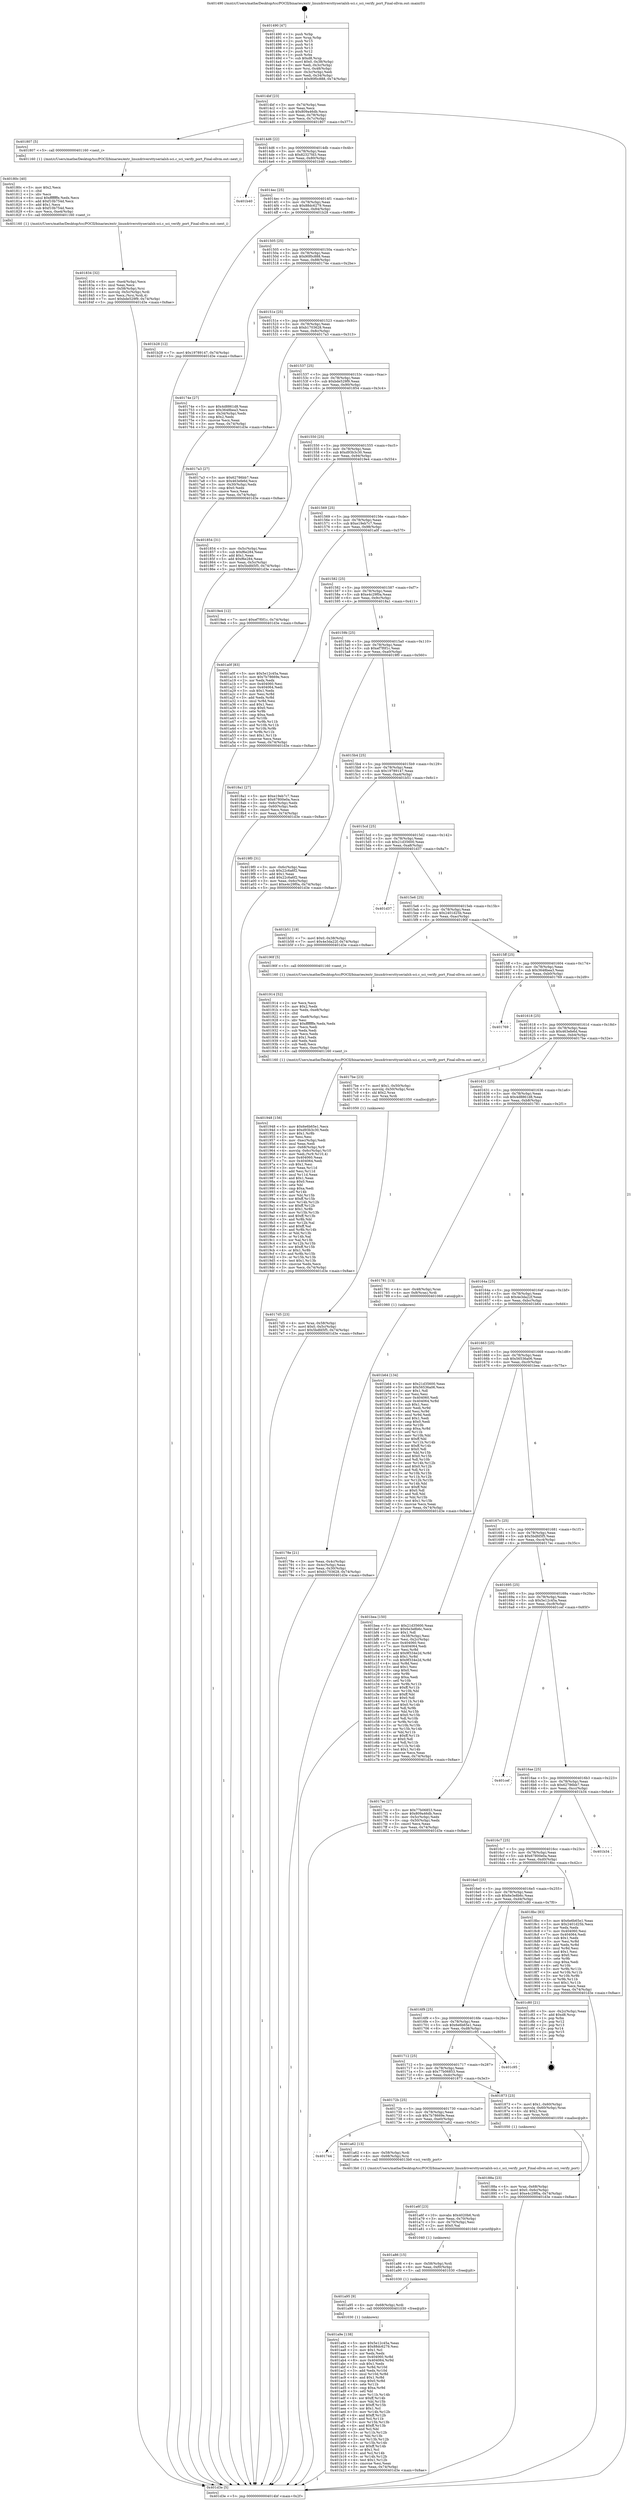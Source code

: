 digraph "0x401490" {
  label = "0x401490 (/mnt/c/Users/mathe/Desktop/tcc/POCII/binaries/extr_linuxdriversttyserialsh-sci.c_sci_verify_port_Final-ollvm.out::main(0))"
  labelloc = "t"
  node[shape=record]

  Entry [label="",width=0.3,height=0.3,shape=circle,fillcolor=black,style=filled]
  "0x4014bf" [label="{
     0x4014bf [23]\l
     | [instrs]\l
     &nbsp;&nbsp;0x4014bf \<+3\>: mov -0x74(%rbp),%eax\l
     &nbsp;&nbsp;0x4014c2 \<+2\>: mov %eax,%ecx\l
     &nbsp;&nbsp;0x4014c4 \<+6\>: sub $0x809a46db,%ecx\l
     &nbsp;&nbsp;0x4014ca \<+3\>: mov %eax,-0x78(%rbp)\l
     &nbsp;&nbsp;0x4014cd \<+3\>: mov %ecx,-0x7c(%rbp)\l
     &nbsp;&nbsp;0x4014d0 \<+6\>: je 0000000000401807 \<main+0x377\>\l
  }"]
  "0x401807" [label="{
     0x401807 [5]\l
     | [instrs]\l
     &nbsp;&nbsp;0x401807 \<+5\>: call 0000000000401160 \<next_i\>\l
     | [calls]\l
     &nbsp;&nbsp;0x401160 \{1\} (/mnt/c/Users/mathe/Desktop/tcc/POCII/binaries/extr_linuxdriversttyserialsh-sci.c_sci_verify_port_Final-ollvm.out::next_i)\l
  }"]
  "0x4014d6" [label="{
     0x4014d6 [22]\l
     | [instrs]\l
     &nbsp;&nbsp;0x4014d6 \<+5\>: jmp 00000000004014db \<main+0x4b\>\l
     &nbsp;&nbsp;0x4014db \<+3\>: mov -0x78(%rbp),%eax\l
     &nbsp;&nbsp;0x4014de \<+5\>: sub $0x82327fd3,%eax\l
     &nbsp;&nbsp;0x4014e3 \<+3\>: mov %eax,-0x80(%rbp)\l
     &nbsp;&nbsp;0x4014e6 \<+6\>: je 0000000000401b40 \<main+0x6b0\>\l
  }"]
  Exit [label="",width=0.3,height=0.3,shape=circle,fillcolor=black,style=filled,peripheries=2]
  "0x401b40" [label="{
     0x401b40\l
  }", style=dashed]
  "0x4014ec" [label="{
     0x4014ec [25]\l
     | [instrs]\l
     &nbsp;&nbsp;0x4014ec \<+5\>: jmp 00000000004014f1 \<main+0x61\>\l
     &nbsp;&nbsp;0x4014f1 \<+3\>: mov -0x78(%rbp),%eax\l
     &nbsp;&nbsp;0x4014f4 \<+5\>: sub $0x88dc6279,%eax\l
     &nbsp;&nbsp;0x4014f9 \<+6\>: mov %eax,-0x84(%rbp)\l
     &nbsp;&nbsp;0x4014ff \<+6\>: je 0000000000401b28 \<main+0x698\>\l
  }"]
  "0x401a9e" [label="{
     0x401a9e [138]\l
     | [instrs]\l
     &nbsp;&nbsp;0x401a9e \<+5\>: mov $0x5e12c45a,%eax\l
     &nbsp;&nbsp;0x401aa3 \<+5\>: mov $0x88dc6279,%esi\l
     &nbsp;&nbsp;0x401aa8 \<+2\>: mov $0x1,%cl\l
     &nbsp;&nbsp;0x401aaa \<+2\>: xor %edx,%edx\l
     &nbsp;&nbsp;0x401aac \<+8\>: mov 0x404060,%r8d\l
     &nbsp;&nbsp;0x401ab4 \<+8\>: mov 0x404064,%r9d\l
     &nbsp;&nbsp;0x401abc \<+3\>: sub $0x1,%edx\l
     &nbsp;&nbsp;0x401abf \<+3\>: mov %r8d,%r10d\l
     &nbsp;&nbsp;0x401ac2 \<+3\>: add %edx,%r10d\l
     &nbsp;&nbsp;0x401ac5 \<+4\>: imul %r10d,%r8d\l
     &nbsp;&nbsp;0x401ac9 \<+4\>: and $0x1,%r8d\l
     &nbsp;&nbsp;0x401acd \<+4\>: cmp $0x0,%r8d\l
     &nbsp;&nbsp;0x401ad1 \<+4\>: sete %r11b\l
     &nbsp;&nbsp;0x401ad5 \<+4\>: cmp $0xa,%r9d\l
     &nbsp;&nbsp;0x401ad9 \<+3\>: setl %bl\l
     &nbsp;&nbsp;0x401adc \<+3\>: mov %r11b,%r14b\l
     &nbsp;&nbsp;0x401adf \<+4\>: xor $0xff,%r14b\l
     &nbsp;&nbsp;0x401ae3 \<+3\>: mov %bl,%r15b\l
     &nbsp;&nbsp;0x401ae6 \<+4\>: xor $0xff,%r15b\l
     &nbsp;&nbsp;0x401aea \<+3\>: xor $0x1,%cl\l
     &nbsp;&nbsp;0x401aed \<+3\>: mov %r14b,%r12b\l
     &nbsp;&nbsp;0x401af0 \<+4\>: and $0xff,%r12b\l
     &nbsp;&nbsp;0x401af4 \<+3\>: and %cl,%r11b\l
     &nbsp;&nbsp;0x401af7 \<+3\>: mov %r15b,%r13b\l
     &nbsp;&nbsp;0x401afa \<+4\>: and $0xff,%r13b\l
     &nbsp;&nbsp;0x401afe \<+2\>: and %cl,%bl\l
     &nbsp;&nbsp;0x401b00 \<+3\>: or %r11b,%r12b\l
     &nbsp;&nbsp;0x401b03 \<+3\>: or %bl,%r13b\l
     &nbsp;&nbsp;0x401b06 \<+3\>: xor %r13b,%r12b\l
     &nbsp;&nbsp;0x401b09 \<+3\>: or %r15b,%r14b\l
     &nbsp;&nbsp;0x401b0c \<+4\>: xor $0xff,%r14b\l
     &nbsp;&nbsp;0x401b10 \<+3\>: or $0x1,%cl\l
     &nbsp;&nbsp;0x401b13 \<+3\>: and %cl,%r14b\l
     &nbsp;&nbsp;0x401b16 \<+3\>: or %r14b,%r12b\l
     &nbsp;&nbsp;0x401b19 \<+4\>: test $0x1,%r12b\l
     &nbsp;&nbsp;0x401b1d \<+3\>: cmovne %esi,%eax\l
     &nbsp;&nbsp;0x401b20 \<+3\>: mov %eax,-0x74(%rbp)\l
     &nbsp;&nbsp;0x401b23 \<+5\>: jmp 0000000000401d3e \<main+0x8ae\>\l
  }"]
  "0x401b28" [label="{
     0x401b28 [12]\l
     | [instrs]\l
     &nbsp;&nbsp;0x401b28 \<+7\>: movl $0x19789147,-0x74(%rbp)\l
     &nbsp;&nbsp;0x401b2f \<+5\>: jmp 0000000000401d3e \<main+0x8ae\>\l
  }"]
  "0x401505" [label="{
     0x401505 [25]\l
     | [instrs]\l
     &nbsp;&nbsp;0x401505 \<+5\>: jmp 000000000040150a \<main+0x7a\>\l
     &nbsp;&nbsp;0x40150a \<+3\>: mov -0x78(%rbp),%eax\l
     &nbsp;&nbsp;0x40150d \<+5\>: sub $0x90f0c888,%eax\l
     &nbsp;&nbsp;0x401512 \<+6\>: mov %eax,-0x88(%rbp)\l
     &nbsp;&nbsp;0x401518 \<+6\>: je 000000000040174e \<main+0x2be\>\l
  }"]
  "0x401a95" [label="{
     0x401a95 [9]\l
     | [instrs]\l
     &nbsp;&nbsp;0x401a95 \<+4\>: mov -0x68(%rbp),%rdi\l
     &nbsp;&nbsp;0x401a99 \<+5\>: call 0000000000401030 \<free@plt\>\l
     | [calls]\l
     &nbsp;&nbsp;0x401030 \{1\} (unknown)\l
  }"]
  "0x40174e" [label="{
     0x40174e [27]\l
     | [instrs]\l
     &nbsp;&nbsp;0x40174e \<+5\>: mov $0x4d8861d8,%eax\l
     &nbsp;&nbsp;0x401753 \<+5\>: mov $0x3648bea3,%ecx\l
     &nbsp;&nbsp;0x401758 \<+3\>: mov -0x34(%rbp),%edx\l
     &nbsp;&nbsp;0x40175b \<+3\>: cmp $0x2,%edx\l
     &nbsp;&nbsp;0x40175e \<+3\>: cmovne %ecx,%eax\l
     &nbsp;&nbsp;0x401761 \<+3\>: mov %eax,-0x74(%rbp)\l
     &nbsp;&nbsp;0x401764 \<+5\>: jmp 0000000000401d3e \<main+0x8ae\>\l
  }"]
  "0x40151e" [label="{
     0x40151e [25]\l
     | [instrs]\l
     &nbsp;&nbsp;0x40151e \<+5\>: jmp 0000000000401523 \<main+0x93\>\l
     &nbsp;&nbsp;0x401523 \<+3\>: mov -0x78(%rbp),%eax\l
     &nbsp;&nbsp;0x401526 \<+5\>: sub $0xb1703628,%eax\l
     &nbsp;&nbsp;0x40152b \<+6\>: mov %eax,-0x8c(%rbp)\l
     &nbsp;&nbsp;0x401531 \<+6\>: je 00000000004017a3 \<main+0x313\>\l
  }"]
  "0x401d3e" [label="{
     0x401d3e [5]\l
     | [instrs]\l
     &nbsp;&nbsp;0x401d3e \<+5\>: jmp 00000000004014bf \<main+0x2f\>\l
  }"]
  "0x401490" [label="{
     0x401490 [47]\l
     | [instrs]\l
     &nbsp;&nbsp;0x401490 \<+1\>: push %rbp\l
     &nbsp;&nbsp;0x401491 \<+3\>: mov %rsp,%rbp\l
     &nbsp;&nbsp;0x401494 \<+2\>: push %r15\l
     &nbsp;&nbsp;0x401496 \<+2\>: push %r14\l
     &nbsp;&nbsp;0x401498 \<+2\>: push %r13\l
     &nbsp;&nbsp;0x40149a \<+2\>: push %r12\l
     &nbsp;&nbsp;0x40149c \<+1\>: push %rbx\l
     &nbsp;&nbsp;0x40149d \<+7\>: sub $0xd8,%rsp\l
     &nbsp;&nbsp;0x4014a4 \<+7\>: movl $0x0,-0x38(%rbp)\l
     &nbsp;&nbsp;0x4014ab \<+3\>: mov %edi,-0x3c(%rbp)\l
     &nbsp;&nbsp;0x4014ae \<+4\>: mov %rsi,-0x48(%rbp)\l
     &nbsp;&nbsp;0x4014b2 \<+3\>: mov -0x3c(%rbp),%edi\l
     &nbsp;&nbsp;0x4014b5 \<+3\>: mov %edi,-0x34(%rbp)\l
     &nbsp;&nbsp;0x4014b8 \<+7\>: movl $0x90f0c888,-0x74(%rbp)\l
  }"]
  "0x401a86" [label="{
     0x401a86 [15]\l
     | [instrs]\l
     &nbsp;&nbsp;0x401a86 \<+4\>: mov -0x58(%rbp),%rdi\l
     &nbsp;&nbsp;0x401a8a \<+6\>: mov %eax,-0xf0(%rbp)\l
     &nbsp;&nbsp;0x401a90 \<+5\>: call 0000000000401030 \<free@plt\>\l
     | [calls]\l
     &nbsp;&nbsp;0x401030 \{1\} (unknown)\l
  }"]
  "0x4017a3" [label="{
     0x4017a3 [27]\l
     | [instrs]\l
     &nbsp;&nbsp;0x4017a3 \<+5\>: mov $0x62786bb7,%eax\l
     &nbsp;&nbsp;0x4017a8 \<+5\>: mov $0x463efe6d,%ecx\l
     &nbsp;&nbsp;0x4017ad \<+3\>: mov -0x30(%rbp),%edx\l
     &nbsp;&nbsp;0x4017b0 \<+3\>: cmp $0x0,%edx\l
     &nbsp;&nbsp;0x4017b3 \<+3\>: cmove %ecx,%eax\l
     &nbsp;&nbsp;0x4017b6 \<+3\>: mov %eax,-0x74(%rbp)\l
     &nbsp;&nbsp;0x4017b9 \<+5\>: jmp 0000000000401d3e \<main+0x8ae\>\l
  }"]
  "0x401537" [label="{
     0x401537 [25]\l
     | [instrs]\l
     &nbsp;&nbsp;0x401537 \<+5\>: jmp 000000000040153c \<main+0xac\>\l
     &nbsp;&nbsp;0x40153c \<+3\>: mov -0x78(%rbp),%eax\l
     &nbsp;&nbsp;0x40153f \<+5\>: sub $0xbde529f9,%eax\l
     &nbsp;&nbsp;0x401544 \<+6\>: mov %eax,-0x90(%rbp)\l
     &nbsp;&nbsp;0x40154a \<+6\>: je 0000000000401854 \<main+0x3c4\>\l
  }"]
  "0x401a6f" [label="{
     0x401a6f [23]\l
     | [instrs]\l
     &nbsp;&nbsp;0x401a6f \<+10\>: movabs $0x4020b6,%rdi\l
     &nbsp;&nbsp;0x401a79 \<+3\>: mov %eax,-0x70(%rbp)\l
     &nbsp;&nbsp;0x401a7c \<+3\>: mov -0x70(%rbp),%esi\l
     &nbsp;&nbsp;0x401a7f \<+2\>: mov $0x0,%al\l
     &nbsp;&nbsp;0x401a81 \<+5\>: call 0000000000401040 \<printf@plt\>\l
     | [calls]\l
     &nbsp;&nbsp;0x401040 \{1\} (unknown)\l
  }"]
  "0x401854" [label="{
     0x401854 [31]\l
     | [instrs]\l
     &nbsp;&nbsp;0x401854 \<+3\>: mov -0x5c(%rbp),%eax\l
     &nbsp;&nbsp;0x401857 \<+5\>: sub $0xf6e284,%eax\l
     &nbsp;&nbsp;0x40185c \<+3\>: add $0x1,%eax\l
     &nbsp;&nbsp;0x40185f \<+5\>: add $0xf6e284,%eax\l
     &nbsp;&nbsp;0x401864 \<+3\>: mov %eax,-0x5c(%rbp)\l
     &nbsp;&nbsp;0x401867 \<+7\>: movl $0x5bdfd5f5,-0x74(%rbp)\l
     &nbsp;&nbsp;0x40186e \<+5\>: jmp 0000000000401d3e \<main+0x8ae\>\l
  }"]
  "0x401550" [label="{
     0x401550 [25]\l
     | [instrs]\l
     &nbsp;&nbsp;0x401550 \<+5\>: jmp 0000000000401555 \<main+0xc5\>\l
     &nbsp;&nbsp;0x401555 \<+3\>: mov -0x78(%rbp),%eax\l
     &nbsp;&nbsp;0x401558 \<+5\>: sub $0xd93b3c30,%eax\l
     &nbsp;&nbsp;0x40155d \<+6\>: mov %eax,-0x94(%rbp)\l
     &nbsp;&nbsp;0x401563 \<+6\>: je 00000000004019e4 \<main+0x554\>\l
  }"]
  "0x401744" [label="{
     0x401744\l
  }", style=dashed]
  "0x4019e4" [label="{
     0x4019e4 [12]\l
     | [instrs]\l
     &nbsp;&nbsp;0x4019e4 \<+7\>: movl $0xef7f0f1c,-0x74(%rbp)\l
     &nbsp;&nbsp;0x4019eb \<+5\>: jmp 0000000000401d3e \<main+0x8ae\>\l
  }"]
  "0x401569" [label="{
     0x401569 [25]\l
     | [instrs]\l
     &nbsp;&nbsp;0x401569 \<+5\>: jmp 000000000040156e \<main+0xde\>\l
     &nbsp;&nbsp;0x40156e \<+3\>: mov -0x78(%rbp),%eax\l
     &nbsp;&nbsp;0x401571 \<+5\>: sub $0xe19eb7c7,%eax\l
     &nbsp;&nbsp;0x401576 \<+6\>: mov %eax,-0x98(%rbp)\l
     &nbsp;&nbsp;0x40157c \<+6\>: je 0000000000401a0f \<main+0x57f\>\l
  }"]
  "0x401a62" [label="{
     0x401a62 [13]\l
     | [instrs]\l
     &nbsp;&nbsp;0x401a62 \<+4\>: mov -0x58(%rbp),%rdi\l
     &nbsp;&nbsp;0x401a66 \<+4\>: mov -0x68(%rbp),%rsi\l
     &nbsp;&nbsp;0x401a6a \<+5\>: call 00000000004013b0 \<sci_verify_port\>\l
     | [calls]\l
     &nbsp;&nbsp;0x4013b0 \{1\} (/mnt/c/Users/mathe/Desktop/tcc/POCII/binaries/extr_linuxdriversttyserialsh-sci.c_sci_verify_port_Final-ollvm.out::sci_verify_port)\l
  }"]
  "0x401a0f" [label="{
     0x401a0f [83]\l
     | [instrs]\l
     &nbsp;&nbsp;0x401a0f \<+5\>: mov $0x5e12c45a,%eax\l
     &nbsp;&nbsp;0x401a14 \<+5\>: mov $0x7b78669e,%ecx\l
     &nbsp;&nbsp;0x401a19 \<+2\>: xor %edx,%edx\l
     &nbsp;&nbsp;0x401a1b \<+7\>: mov 0x404060,%esi\l
     &nbsp;&nbsp;0x401a22 \<+7\>: mov 0x404064,%edi\l
     &nbsp;&nbsp;0x401a29 \<+3\>: sub $0x1,%edx\l
     &nbsp;&nbsp;0x401a2c \<+3\>: mov %esi,%r8d\l
     &nbsp;&nbsp;0x401a2f \<+3\>: add %edx,%r8d\l
     &nbsp;&nbsp;0x401a32 \<+4\>: imul %r8d,%esi\l
     &nbsp;&nbsp;0x401a36 \<+3\>: and $0x1,%esi\l
     &nbsp;&nbsp;0x401a39 \<+3\>: cmp $0x0,%esi\l
     &nbsp;&nbsp;0x401a3c \<+4\>: sete %r9b\l
     &nbsp;&nbsp;0x401a40 \<+3\>: cmp $0xa,%edi\l
     &nbsp;&nbsp;0x401a43 \<+4\>: setl %r10b\l
     &nbsp;&nbsp;0x401a47 \<+3\>: mov %r9b,%r11b\l
     &nbsp;&nbsp;0x401a4a \<+3\>: and %r10b,%r11b\l
     &nbsp;&nbsp;0x401a4d \<+3\>: xor %r10b,%r9b\l
     &nbsp;&nbsp;0x401a50 \<+3\>: or %r9b,%r11b\l
     &nbsp;&nbsp;0x401a53 \<+4\>: test $0x1,%r11b\l
     &nbsp;&nbsp;0x401a57 \<+3\>: cmovne %ecx,%eax\l
     &nbsp;&nbsp;0x401a5a \<+3\>: mov %eax,-0x74(%rbp)\l
     &nbsp;&nbsp;0x401a5d \<+5\>: jmp 0000000000401d3e \<main+0x8ae\>\l
  }"]
  "0x401582" [label="{
     0x401582 [25]\l
     | [instrs]\l
     &nbsp;&nbsp;0x401582 \<+5\>: jmp 0000000000401587 \<main+0xf7\>\l
     &nbsp;&nbsp;0x401587 \<+3\>: mov -0x78(%rbp),%eax\l
     &nbsp;&nbsp;0x40158a \<+5\>: sub $0xe4c29f0a,%eax\l
     &nbsp;&nbsp;0x40158f \<+6\>: mov %eax,-0x9c(%rbp)\l
     &nbsp;&nbsp;0x401595 \<+6\>: je 00000000004018a1 \<main+0x411\>\l
  }"]
  "0x401948" [label="{
     0x401948 [156]\l
     | [instrs]\l
     &nbsp;&nbsp;0x401948 \<+5\>: mov $0x6e6b65e1,%ecx\l
     &nbsp;&nbsp;0x40194d \<+5\>: mov $0xd93b3c30,%edx\l
     &nbsp;&nbsp;0x401952 \<+3\>: mov $0x1,%r8b\l
     &nbsp;&nbsp;0x401955 \<+2\>: xor %esi,%esi\l
     &nbsp;&nbsp;0x401957 \<+6\>: mov -0xec(%rbp),%edi\l
     &nbsp;&nbsp;0x40195d \<+3\>: imul %eax,%edi\l
     &nbsp;&nbsp;0x401960 \<+4\>: mov -0x68(%rbp),%r9\l
     &nbsp;&nbsp;0x401964 \<+4\>: movslq -0x6c(%rbp),%r10\l
     &nbsp;&nbsp;0x401968 \<+4\>: mov %edi,(%r9,%r10,4)\l
     &nbsp;&nbsp;0x40196c \<+7\>: mov 0x404060,%eax\l
     &nbsp;&nbsp;0x401973 \<+7\>: mov 0x404064,%edi\l
     &nbsp;&nbsp;0x40197a \<+3\>: sub $0x1,%esi\l
     &nbsp;&nbsp;0x40197d \<+3\>: mov %eax,%r11d\l
     &nbsp;&nbsp;0x401980 \<+3\>: add %esi,%r11d\l
     &nbsp;&nbsp;0x401983 \<+4\>: imul %r11d,%eax\l
     &nbsp;&nbsp;0x401987 \<+3\>: and $0x1,%eax\l
     &nbsp;&nbsp;0x40198a \<+3\>: cmp $0x0,%eax\l
     &nbsp;&nbsp;0x40198d \<+3\>: sete %bl\l
     &nbsp;&nbsp;0x401990 \<+3\>: cmp $0xa,%edi\l
     &nbsp;&nbsp;0x401993 \<+4\>: setl %r14b\l
     &nbsp;&nbsp;0x401997 \<+3\>: mov %bl,%r15b\l
     &nbsp;&nbsp;0x40199a \<+4\>: xor $0xff,%r15b\l
     &nbsp;&nbsp;0x40199e \<+3\>: mov %r14b,%r12b\l
     &nbsp;&nbsp;0x4019a1 \<+4\>: xor $0xff,%r12b\l
     &nbsp;&nbsp;0x4019a5 \<+4\>: xor $0x1,%r8b\l
     &nbsp;&nbsp;0x4019a9 \<+3\>: mov %r15b,%r13b\l
     &nbsp;&nbsp;0x4019ac \<+4\>: and $0xff,%r13b\l
     &nbsp;&nbsp;0x4019b0 \<+3\>: and %r8b,%bl\l
     &nbsp;&nbsp;0x4019b3 \<+3\>: mov %r12b,%al\l
     &nbsp;&nbsp;0x4019b6 \<+2\>: and $0xff,%al\l
     &nbsp;&nbsp;0x4019b8 \<+3\>: and %r8b,%r14b\l
     &nbsp;&nbsp;0x4019bb \<+3\>: or %bl,%r13b\l
     &nbsp;&nbsp;0x4019be \<+3\>: or %r14b,%al\l
     &nbsp;&nbsp;0x4019c1 \<+3\>: xor %al,%r13b\l
     &nbsp;&nbsp;0x4019c4 \<+3\>: or %r12b,%r15b\l
     &nbsp;&nbsp;0x4019c7 \<+4\>: xor $0xff,%r15b\l
     &nbsp;&nbsp;0x4019cb \<+4\>: or $0x1,%r8b\l
     &nbsp;&nbsp;0x4019cf \<+3\>: and %r8b,%r15b\l
     &nbsp;&nbsp;0x4019d2 \<+3\>: or %r15b,%r13b\l
     &nbsp;&nbsp;0x4019d5 \<+4\>: test $0x1,%r13b\l
     &nbsp;&nbsp;0x4019d9 \<+3\>: cmovne %edx,%ecx\l
     &nbsp;&nbsp;0x4019dc \<+3\>: mov %ecx,-0x74(%rbp)\l
     &nbsp;&nbsp;0x4019df \<+5\>: jmp 0000000000401d3e \<main+0x8ae\>\l
  }"]
  "0x4018a1" [label="{
     0x4018a1 [27]\l
     | [instrs]\l
     &nbsp;&nbsp;0x4018a1 \<+5\>: mov $0xe19eb7c7,%eax\l
     &nbsp;&nbsp;0x4018a6 \<+5\>: mov $0x67800e0a,%ecx\l
     &nbsp;&nbsp;0x4018ab \<+3\>: mov -0x6c(%rbp),%edx\l
     &nbsp;&nbsp;0x4018ae \<+3\>: cmp -0x60(%rbp),%edx\l
     &nbsp;&nbsp;0x4018b1 \<+3\>: cmovl %ecx,%eax\l
     &nbsp;&nbsp;0x4018b4 \<+3\>: mov %eax,-0x74(%rbp)\l
     &nbsp;&nbsp;0x4018b7 \<+5\>: jmp 0000000000401d3e \<main+0x8ae\>\l
  }"]
  "0x40159b" [label="{
     0x40159b [25]\l
     | [instrs]\l
     &nbsp;&nbsp;0x40159b \<+5\>: jmp 00000000004015a0 \<main+0x110\>\l
     &nbsp;&nbsp;0x4015a0 \<+3\>: mov -0x78(%rbp),%eax\l
     &nbsp;&nbsp;0x4015a3 \<+5\>: sub $0xef7f0f1c,%eax\l
     &nbsp;&nbsp;0x4015a8 \<+6\>: mov %eax,-0xa0(%rbp)\l
     &nbsp;&nbsp;0x4015ae \<+6\>: je 00000000004019f0 \<main+0x560\>\l
  }"]
  "0x401914" [label="{
     0x401914 [52]\l
     | [instrs]\l
     &nbsp;&nbsp;0x401914 \<+2\>: xor %ecx,%ecx\l
     &nbsp;&nbsp;0x401916 \<+5\>: mov $0x2,%edx\l
     &nbsp;&nbsp;0x40191b \<+6\>: mov %edx,-0xe8(%rbp)\l
     &nbsp;&nbsp;0x401921 \<+1\>: cltd\l
     &nbsp;&nbsp;0x401922 \<+6\>: mov -0xe8(%rbp),%esi\l
     &nbsp;&nbsp;0x401928 \<+2\>: idiv %esi\l
     &nbsp;&nbsp;0x40192a \<+6\>: imul $0xfffffffe,%edx,%edx\l
     &nbsp;&nbsp;0x401930 \<+2\>: mov %ecx,%edi\l
     &nbsp;&nbsp;0x401932 \<+2\>: sub %edx,%edi\l
     &nbsp;&nbsp;0x401934 \<+2\>: mov %ecx,%edx\l
     &nbsp;&nbsp;0x401936 \<+3\>: sub $0x1,%edx\l
     &nbsp;&nbsp;0x401939 \<+2\>: add %edx,%edi\l
     &nbsp;&nbsp;0x40193b \<+2\>: sub %edi,%ecx\l
     &nbsp;&nbsp;0x40193d \<+6\>: mov %ecx,-0xec(%rbp)\l
     &nbsp;&nbsp;0x401943 \<+5\>: call 0000000000401160 \<next_i\>\l
     | [calls]\l
     &nbsp;&nbsp;0x401160 \{1\} (/mnt/c/Users/mathe/Desktop/tcc/POCII/binaries/extr_linuxdriversttyserialsh-sci.c_sci_verify_port_Final-ollvm.out::next_i)\l
  }"]
  "0x4019f0" [label="{
     0x4019f0 [31]\l
     | [instrs]\l
     &nbsp;&nbsp;0x4019f0 \<+3\>: mov -0x6c(%rbp),%eax\l
     &nbsp;&nbsp;0x4019f3 \<+5\>: sub $0x22c6a6f2,%eax\l
     &nbsp;&nbsp;0x4019f8 \<+3\>: add $0x1,%eax\l
     &nbsp;&nbsp;0x4019fb \<+5\>: add $0x22c6a6f2,%eax\l
     &nbsp;&nbsp;0x401a00 \<+3\>: mov %eax,-0x6c(%rbp)\l
     &nbsp;&nbsp;0x401a03 \<+7\>: movl $0xe4c29f0a,-0x74(%rbp)\l
     &nbsp;&nbsp;0x401a0a \<+5\>: jmp 0000000000401d3e \<main+0x8ae\>\l
  }"]
  "0x4015b4" [label="{
     0x4015b4 [25]\l
     | [instrs]\l
     &nbsp;&nbsp;0x4015b4 \<+5\>: jmp 00000000004015b9 \<main+0x129\>\l
     &nbsp;&nbsp;0x4015b9 \<+3\>: mov -0x78(%rbp),%eax\l
     &nbsp;&nbsp;0x4015bc \<+5\>: sub $0x19789147,%eax\l
     &nbsp;&nbsp;0x4015c1 \<+6\>: mov %eax,-0xa4(%rbp)\l
     &nbsp;&nbsp;0x4015c7 \<+6\>: je 0000000000401b51 \<main+0x6c1\>\l
  }"]
  "0x40188a" [label="{
     0x40188a [23]\l
     | [instrs]\l
     &nbsp;&nbsp;0x40188a \<+4\>: mov %rax,-0x68(%rbp)\l
     &nbsp;&nbsp;0x40188e \<+7\>: movl $0x0,-0x6c(%rbp)\l
     &nbsp;&nbsp;0x401895 \<+7\>: movl $0xe4c29f0a,-0x74(%rbp)\l
     &nbsp;&nbsp;0x40189c \<+5\>: jmp 0000000000401d3e \<main+0x8ae\>\l
  }"]
  "0x401b51" [label="{
     0x401b51 [19]\l
     | [instrs]\l
     &nbsp;&nbsp;0x401b51 \<+7\>: movl $0x0,-0x38(%rbp)\l
     &nbsp;&nbsp;0x401b58 \<+7\>: movl $0x4e3da22f,-0x74(%rbp)\l
     &nbsp;&nbsp;0x401b5f \<+5\>: jmp 0000000000401d3e \<main+0x8ae\>\l
  }"]
  "0x4015cd" [label="{
     0x4015cd [25]\l
     | [instrs]\l
     &nbsp;&nbsp;0x4015cd \<+5\>: jmp 00000000004015d2 \<main+0x142\>\l
     &nbsp;&nbsp;0x4015d2 \<+3\>: mov -0x78(%rbp),%eax\l
     &nbsp;&nbsp;0x4015d5 \<+5\>: sub $0x21d35600,%eax\l
     &nbsp;&nbsp;0x4015da \<+6\>: mov %eax,-0xa8(%rbp)\l
     &nbsp;&nbsp;0x4015e0 \<+6\>: je 0000000000401d37 \<main+0x8a7\>\l
  }"]
  "0x40172b" [label="{
     0x40172b [25]\l
     | [instrs]\l
     &nbsp;&nbsp;0x40172b \<+5\>: jmp 0000000000401730 \<main+0x2a0\>\l
     &nbsp;&nbsp;0x401730 \<+3\>: mov -0x78(%rbp),%eax\l
     &nbsp;&nbsp;0x401733 \<+5\>: sub $0x7b78669e,%eax\l
     &nbsp;&nbsp;0x401738 \<+6\>: mov %eax,-0xe0(%rbp)\l
     &nbsp;&nbsp;0x40173e \<+6\>: je 0000000000401a62 \<main+0x5d2\>\l
  }"]
  "0x401d37" [label="{
     0x401d37\l
  }", style=dashed]
  "0x4015e6" [label="{
     0x4015e6 [25]\l
     | [instrs]\l
     &nbsp;&nbsp;0x4015e6 \<+5\>: jmp 00000000004015eb \<main+0x15b\>\l
     &nbsp;&nbsp;0x4015eb \<+3\>: mov -0x78(%rbp),%eax\l
     &nbsp;&nbsp;0x4015ee \<+5\>: sub $0x2401d25b,%eax\l
     &nbsp;&nbsp;0x4015f3 \<+6\>: mov %eax,-0xac(%rbp)\l
     &nbsp;&nbsp;0x4015f9 \<+6\>: je 000000000040190f \<main+0x47f\>\l
  }"]
  "0x401873" [label="{
     0x401873 [23]\l
     | [instrs]\l
     &nbsp;&nbsp;0x401873 \<+7\>: movl $0x1,-0x60(%rbp)\l
     &nbsp;&nbsp;0x40187a \<+4\>: movslq -0x60(%rbp),%rax\l
     &nbsp;&nbsp;0x40187e \<+4\>: shl $0x2,%rax\l
     &nbsp;&nbsp;0x401882 \<+3\>: mov %rax,%rdi\l
     &nbsp;&nbsp;0x401885 \<+5\>: call 0000000000401050 \<malloc@plt\>\l
     | [calls]\l
     &nbsp;&nbsp;0x401050 \{1\} (unknown)\l
  }"]
  "0x40190f" [label="{
     0x40190f [5]\l
     | [instrs]\l
     &nbsp;&nbsp;0x40190f \<+5\>: call 0000000000401160 \<next_i\>\l
     | [calls]\l
     &nbsp;&nbsp;0x401160 \{1\} (/mnt/c/Users/mathe/Desktop/tcc/POCII/binaries/extr_linuxdriversttyserialsh-sci.c_sci_verify_port_Final-ollvm.out::next_i)\l
  }"]
  "0x4015ff" [label="{
     0x4015ff [25]\l
     | [instrs]\l
     &nbsp;&nbsp;0x4015ff \<+5\>: jmp 0000000000401604 \<main+0x174\>\l
     &nbsp;&nbsp;0x401604 \<+3\>: mov -0x78(%rbp),%eax\l
     &nbsp;&nbsp;0x401607 \<+5\>: sub $0x3648bea3,%eax\l
     &nbsp;&nbsp;0x40160c \<+6\>: mov %eax,-0xb0(%rbp)\l
     &nbsp;&nbsp;0x401612 \<+6\>: je 0000000000401769 \<main+0x2d9\>\l
  }"]
  "0x401712" [label="{
     0x401712 [25]\l
     | [instrs]\l
     &nbsp;&nbsp;0x401712 \<+5\>: jmp 0000000000401717 \<main+0x287\>\l
     &nbsp;&nbsp;0x401717 \<+3\>: mov -0x78(%rbp),%eax\l
     &nbsp;&nbsp;0x40171a \<+5\>: sub $0x77b06853,%eax\l
     &nbsp;&nbsp;0x40171f \<+6\>: mov %eax,-0xdc(%rbp)\l
     &nbsp;&nbsp;0x401725 \<+6\>: je 0000000000401873 \<main+0x3e3\>\l
  }"]
  "0x401769" [label="{
     0x401769\l
  }", style=dashed]
  "0x401618" [label="{
     0x401618 [25]\l
     | [instrs]\l
     &nbsp;&nbsp;0x401618 \<+5\>: jmp 000000000040161d \<main+0x18d\>\l
     &nbsp;&nbsp;0x40161d \<+3\>: mov -0x78(%rbp),%eax\l
     &nbsp;&nbsp;0x401620 \<+5\>: sub $0x463efe6d,%eax\l
     &nbsp;&nbsp;0x401625 \<+6\>: mov %eax,-0xb4(%rbp)\l
     &nbsp;&nbsp;0x40162b \<+6\>: je 00000000004017be \<main+0x32e\>\l
  }"]
  "0x401c95" [label="{
     0x401c95\l
  }", style=dashed]
  "0x4017be" [label="{
     0x4017be [23]\l
     | [instrs]\l
     &nbsp;&nbsp;0x4017be \<+7\>: movl $0x1,-0x50(%rbp)\l
     &nbsp;&nbsp;0x4017c5 \<+4\>: movslq -0x50(%rbp),%rax\l
     &nbsp;&nbsp;0x4017c9 \<+4\>: shl $0x2,%rax\l
     &nbsp;&nbsp;0x4017cd \<+3\>: mov %rax,%rdi\l
     &nbsp;&nbsp;0x4017d0 \<+5\>: call 0000000000401050 \<malloc@plt\>\l
     | [calls]\l
     &nbsp;&nbsp;0x401050 \{1\} (unknown)\l
  }"]
  "0x401631" [label="{
     0x401631 [25]\l
     | [instrs]\l
     &nbsp;&nbsp;0x401631 \<+5\>: jmp 0000000000401636 \<main+0x1a6\>\l
     &nbsp;&nbsp;0x401636 \<+3\>: mov -0x78(%rbp),%eax\l
     &nbsp;&nbsp;0x401639 \<+5\>: sub $0x4d8861d8,%eax\l
     &nbsp;&nbsp;0x40163e \<+6\>: mov %eax,-0xb8(%rbp)\l
     &nbsp;&nbsp;0x401644 \<+6\>: je 0000000000401781 \<main+0x2f1\>\l
  }"]
  "0x4016f9" [label="{
     0x4016f9 [25]\l
     | [instrs]\l
     &nbsp;&nbsp;0x4016f9 \<+5\>: jmp 00000000004016fe \<main+0x26e\>\l
     &nbsp;&nbsp;0x4016fe \<+3\>: mov -0x78(%rbp),%eax\l
     &nbsp;&nbsp;0x401701 \<+5\>: sub $0x6e6b65e1,%eax\l
     &nbsp;&nbsp;0x401706 \<+6\>: mov %eax,-0xd8(%rbp)\l
     &nbsp;&nbsp;0x40170c \<+6\>: je 0000000000401c95 \<main+0x805\>\l
  }"]
  "0x401781" [label="{
     0x401781 [13]\l
     | [instrs]\l
     &nbsp;&nbsp;0x401781 \<+4\>: mov -0x48(%rbp),%rax\l
     &nbsp;&nbsp;0x401785 \<+4\>: mov 0x8(%rax),%rdi\l
     &nbsp;&nbsp;0x401789 \<+5\>: call 0000000000401060 \<atoi@plt\>\l
     | [calls]\l
     &nbsp;&nbsp;0x401060 \{1\} (unknown)\l
  }"]
  "0x40164a" [label="{
     0x40164a [25]\l
     | [instrs]\l
     &nbsp;&nbsp;0x40164a \<+5\>: jmp 000000000040164f \<main+0x1bf\>\l
     &nbsp;&nbsp;0x40164f \<+3\>: mov -0x78(%rbp),%eax\l
     &nbsp;&nbsp;0x401652 \<+5\>: sub $0x4e3da22f,%eax\l
     &nbsp;&nbsp;0x401657 \<+6\>: mov %eax,-0xbc(%rbp)\l
     &nbsp;&nbsp;0x40165d \<+6\>: je 0000000000401b64 \<main+0x6d4\>\l
  }"]
  "0x40178e" [label="{
     0x40178e [21]\l
     | [instrs]\l
     &nbsp;&nbsp;0x40178e \<+3\>: mov %eax,-0x4c(%rbp)\l
     &nbsp;&nbsp;0x401791 \<+3\>: mov -0x4c(%rbp),%eax\l
     &nbsp;&nbsp;0x401794 \<+3\>: mov %eax,-0x30(%rbp)\l
     &nbsp;&nbsp;0x401797 \<+7\>: movl $0xb1703628,-0x74(%rbp)\l
     &nbsp;&nbsp;0x40179e \<+5\>: jmp 0000000000401d3e \<main+0x8ae\>\l
  }"]
  "0x4017d5" [label="{
     0x4017d5 [23]\l
     | [instrs]\l
     &nbsp;&nbsp;0x4017d5 \<+4\>: mov %rax,-0x58(%rbp)\l
     &nbsp;&nbsp;0x4017d9 \<+7\>: movl $0x0,-0x5c(%rbp)\l
     &nbsp;&nbsp;0x4017e0 \<+7\>: movl $0x5bdfd5f5,-0x74(%rbp)\l
     &nbsp;&nbsp;0x4017e7 \<+5\>: jmp 0000000000401d3e \<main+0x8ae\>\l
  }"]
  "0x401c80" [label="{
     0x401c80 [21]\l
     | [instrs]\l
     &nbsp;&nbsp;0x401c80 \<+3\>: mov -0x2c(%rbp),%eax\l
     &nbsp;&nbsp;0x401c83 \<+7\>: add $0xd8,%rsp\l
     &nbsp;&nbsp;0x401c8a \<+1\>: pop %rbx\l
     &nbsp;&nbsp;0x401c8b \<+2\>: pop %r12\l
     &nbsp;&nbsp;0x401c8d \<+2\>: pop %r13\l
     &nbsp;&nbsp;0x401c8f \<+2\>: pop %r14\l
     &nbsp;&nbsp;0x401c91 \<+2\>: pop %r15\l
     &nbsp;&nbsp;0x401c93 \<+1\>: pop %rbp\l
     &nbsp;&nbsp;0x401c94 \<+1\>: ret\l
  }"]
  "0x401b64" [label="{
     0x401b64 [134]\l
     | [instrs]\l
     &nbsp;&nbsp;0x401b64 \<+5\>: mov $0x21d35600,%eax\l
     &nbsp;&nbsp;0x401b69 \<+5\>: mov $0x56536a06,%ecx\l
     &nbsp;&nbsp;0x401b6e \<+2\>: mov $0x1,%dl\l
     &nbsp;&nbsp;0x401b70 \<+2\>: xor %esi,%esi\l
     &nbsp;&nbsp;0x401b72 \<+7\>: mov 0x404060,%edi\l
     &nbsp;&nbsp;0x401b79 \<+8\>: mov 0x404064,%r8d\l
     &nbsp;&nbsp;0x401b81 \<+3\>: sub $0x1,%esi\l
     &nbsp;&nbsp;0x401b84 \<+3\>: mov %edi,%r9d\l
     &nbsp;&nbsp;0x401b87 \<+3\>: add %esi,%r9d\l
     &nbsp;&nbsp;0x401b8a \<+4\>: imul %r9d,%edi\l
     &nbsp;&nbsp;0x401b8e \<+3\>: and $0x1,%edi\l
     &nbsp;&nbsp;0x401b91 \<+3\>: cmp $0x0,%edi\l
     &nbsp;&nbsp;0x401b94 \<+4\>: sete %r10b\l
     &nbsp;&nbsp;0x401b98 \<+4\>: cmp $0xa,%r8d\l
     &nbsp;&nbsp;0x401b9c \<+4\>: setl %r11b\l
     &nbsp;&nbsp;0x401ba0 \<+3\>: mov %r10b,%bl\l
     &nbsp;&nbsp;0x401ba3 \<+3\>: xor $0xff,%bl\l
     &nbsp;&nbsp;0x401ba6 \<+3\>: mov %r11b,%r14b\l
     &nbsp;&nbsp;0x401ba9 \<+4\>: xor $0xff,%r14b\l
     &nbsp;&nbsp;0x401bad \<+3\>: xor $0x0,%dl\l
     &nbsp;&nbsp;0x401bb0 \<+3\>: mov %bl,%r15b\l
     &nbsp;&nbsp;0x401bb3 \<+4\>: and $0x0,%r15b\l
     &nbsp;&nbsp;0x401bb7 \<+3\>: and %dl,%r10b\l
     &nbsp;&nbsp;0x401bba \<+3\>: mov %r14b,%r12b\l
     &nbsp;&nbsp;0x401bbd \<+4\>: and $0x0,%r12b\l
     &nbsp;&nbsp;0x401bc1 \<+3\>: and %dl,%r11b\l
     &nbsp;&nbsp;0x401bc4 \<+3\>: or %r10b,%r15b\l
     &nbsp;&nbsp;0x401bc7 \<+3\>: or %r11b,%r12b\l
     &nbsp;&nbsp;0x401bca \<+3\>: xor %r12b,%r15b\l
     &nbsp;&nbsp;0x401bcd \<+3\>: or %r14b,%bl\l
     &nbsp;&nbsp;0x401bd0 \<+3\>: xor $0xff,%bl\l
     &nbsp;&nbsp;0x401bd3 \<+3\>: or $0x0,%dl\l
     &nbsp;&nbsp;0x401bd6 \<+2\>: and %dl,%bl\l
     &nbsp;&nbsp;0x401bd8 \<+3\>: or %bl,%r15b\l
     &nbsp;&nbsp;0x401bdb \<+4\>: test $0x1,%r15b\l
     &nbsp;&nbsp;0x401bdf \<+3\>: cmovne %ecx,%eax\l
     &nbsp;&nbsp;0x401be2 \<+3\>: mov %eax,-0x74(%rbp)\l
     &nbsp;&nbsp;0x401be5 \<+5\>: jmp 0000000000401d3e \<main+0x8ae\>\l
  }"]
  "0x401663" [label="{
     0x401663 [25]\l
     | [instrs]\l
     &nbsp;&nbsp;0x401663 \<+5\>: jmp 0000000000401668 \<main+0x1d8\>\l
     &nbsp;&nbsp;0x401668 \<+3\>: mov -0x78(%rbp),%eax\l
     &nbsp;&nbsp;0x40166b \<+5\>: sub $0x56536a06,%eax\l
     &nbsp;&nbsp;0x401670 \<+6\>: mov %eax,-0xc0(%rbp)\l
     &nbsp;&nbsp;0x401676 \<+6\>: je 0000000000401bea \<main+0x75a\>\l
  }"]
  "0x4016e0" [label="{
     0x4016e0 [25]\l
     | [instrs]\l
     &nbsp;&nbsp;0x4016e0 \<+5\>: jmp 00000000004016e5 \<main+0x255\>\l
     &nbsp;&nbsp;0x4016e5 \<+3\>: mov -0x78(%rbp),%eax\l
     &nbsp;&nbsp;0x4016e8 \<+5\>: sub $0x6e3e8b6c,%eax\l
     &nbsp;&nbsp;0x4016ed \<+6\>: mov %eax,-0xd4(%rbp)\l
     &nbsp;&nbsp;0x4016f3 \<+6\>: je 0000000000401c80 \<main+0x7f0\>\l
  }"]
  "0x401bea" [label="{
     0x401bea [150]\l
     | [instrs]\l
     &nbsp;&nbsp;0x401bea \<+5\>: mov $0x21d35600,%eax\l
     &nbsp;&nbsp;0x401bef \<+5\>: mov $0x6e3e8b6c,%ecx\l
     &nbsp;&nbsp;0x401bf4 \<+2\>: mov $0x1,%dl\l
     &nbsp;&nbsp;0x401bf6 \<+3\>: mov -0x38(%rbp),%esi\l
     &nbsp;&nbsp;0x401bf9 \<+3\>: mov %esi,-0x2c(%rbp)\l
     &nbsp;&nbsp;0x401bfc \<+7\>: mov 0x404060,%esi\l
     &nbsp;&nbsp;0x401c03 \<+7\>: mov 0x404064,%edi\l
     &nbsp;&nbsp;0x401c0a \<+3\>: mov %esi,%r8d\l
     &nbsp;&nbsp;0x401c0d \<+7\>: add $0x9f334e2d,%r8d\l
     &nbsp;&nbsp;0x401c14 \<+4\>: sub $0x1,%r8d\l
     &nbsp;&nbsp;0x401c18 \<+7\>: sub $0x9f334e2d,%r8d\l
     &nbsp;&nbsp;0x401c1f \<+4\>: imul %r8d,%esi\l
     &nbsp;&nbsp;0x401c23 \<+3\>: and $0x1,%esi\l
     &nbsp;&nbsp;0x401c26 \<+3\>: cmp $0x0,%esi\l
     &nbsp;&nbsp;0x401c29 \<+4\>: sete %r9b\l
     &nbsp;&nbsp;0x401c2d \<+3\>: cmp $0xa,%edi\l
     &nbsp;&nbsp;0x401c30 \<+4\>: setl %r10b\l
     &nbsp;&nbsp;0x401c34 \<+3\>: mov %r9b,%r11b\l
     &nbsp;&nbsp;0x401c37 \<+4\>: xor $0xff,%r11b\l
     &nbsp;&nbsp;0x401c3b \<+3\>: mov %r10b,%bl\l
     &nbsp;&nbsp;0x401c3e \<+3\>: xor $0xff,%bl\l
     &nbsp;&nbsp;0x401c41 \<+3\>: xor $0x0,%dl\l
     &nbsp;&nbsp;0x401c44 \<+3\>: mov %r11b,%r14b\l
     &nbsp;&nbsp;0x401c47 \<+4\>: and $0x0,%r14b\l
     &nbsp;&nbsp;0x401c4b \<+3\>: and %dl,%r9b\l
     &nbsp;&nbsp;0x401c4e \<+3\>: mov %bl,%r15b\l
     &nbsp;&nbsp;0x401c51 \<+4\>: and $0x0,%r15b\l
     &nbsp;&nbsp;0x401c55 \<+3\>: and %dl,%r10b\l
     &nbsp;&nbsp;0x401c58 \<+3\>: or %r9b,%r14b\l
     &nbsp;&nbsp;0x401c5b \<+3\>: or %r10b,%r15b\l
     &nbsp;&nbsp;0x401c5e \<+3\>: xor %r15b,%r14b\l
     &nbsp;&nbsp;0x401c61 \<+3\>: or %bl,%r11b\l
     &nbsp;&nbsp;0x401c64 \<+4\>: xor $0xff,%r11b\l
     &nbsp;&nbsp;0x401c68 \<+3\>: or $0x0,%dl\l
     &nbsp;&nbsp;0x401c6b \<+3\>: and %dl,%r11b\l
     &nbsp;&nbsp;0x401c6e \<+3\>: or %r11b,%r14b\l
     &nbsp;&nbsp;0x401c71 \<+4\>: test $0x1,%r14b\l
     &nbsp;&nbsp;0x401c75 \<+3\>: cmovne %ecx,%eax\l
     &nbsp;&nbsp;0x401c78 \<+3\>: mov %eax,-0x74(%rbp)\l
     &nbsp;&nbsp;0x401c7b \<+5\>: jmp 0000000000401d3e \<main+0x8ae\>\l
  }"]
  "0x40167c" [label="{
     0x40167c [25]\l
     | [instrs]\l
     &nbsp;&nbsp;0x40167c \<+5\>: jmp 0000000000401681 \<main+0x1f1\>\l
     &nbsp;&nbsp;0x401681 \<+3\>: mov -0x78(%rbp),%eax\l
     &nbsp;&nbsp;0x401684 \<+5\>: sub $0x5bdfd5f5,%eax\l
     &nbsp;&nbsp;0x401689 \<+6\>: mov %eax,-0xc4(%rbp)\l
     &nbsp;&nbsp;0x40168f \<+6\>: je 00000000004017ec \<main+0x35c\>\l
  }"]
  "0x4018bc" [label="{
     0x4018bc [83]\l
     | [instrs]\l
     &nbsp;&nbsp;0x4018bc \<+5\>: mov $0x6e6b65e1,%eax\l
     &nbsp;&nbsp;0x4018c1 \<+5\>: mov $0x2401d25b,%ecx\l
     &nbsp;&nbsp;0x4018c6 \<+2\>: xor %edx,%edx\l
     &nbsp;&nbsp;0x4018c8 \<+7\>: mov 0x404060,%esi\l
     &nbsp;&nbsp;0x4018cf \<+7\>: mov 0x404064,%edi\l
     &nbsp;&nbsp;0x4018d6 \<+3\>: sub $0x1,%edx\l
     &nbsp;&nbsp;0x4018d9 \<+3\>: mov %esi,%r8d\l
     &nbsp;&nbsp;0x4018dc \<+3\>: add %edx,%r8d\l
     &nbsp;&nbsp;0x4018df \<+4\>: imul %r8d,%esi\l
     &nbsp;&nbsp;0x4018e3 \<+3\>: and $0x1,%esi\l
     &nbsp;&nbsp;0x4018e6 \<+3\>: cmp $0x0,%esi\l
     &nbsp;&nbsp;0x4018e9 \<+4\>: sete %r9b\l
     &nbsp;&nbsp;0x4018ed \<+3\>: cmp $0xa,%edi\l
     &nbsp;&nbsp;0x4018f0 \<+4\>: setl %r10b\l
     &nbsp;&nbsp;0x4018f4 \<+3\>: mov %r9b,%r11b\l
     &nbsp;&nbsp;0x4018f7 \<+3\>: and %r10b,%r11b\l
     &nbsp;&nbsp;0x4018fa \<+3\>: xor %r10b,%r9b\l
     &nbsp;&nbsp;0x4018fd \<+3\>: or %r9b,%r11b\l
     &nbsp;&nbsp;0x401900 \<+4\>: test $0x1,%r11b\l
     &nbsp;&nbsp;0x401904 \<+3\>: cmovne %ecx,%eax\l
     &nbsp;&nbsp;0x401907 \<+3\>: mov %eax,-0x74(%rbp)\l
     &nbsp;&nbsp;0x40190a \<+5\>: jmp 0000000000401d3e \<main+0x8ae\>\l
  }"]
  "0x4017ec" [label="{
     0x4017ec [27]\l
     | [instrs]\l
     &nbsp;&nbsp;0x4017ec \<+5\>: mov $0x77b06853,%eax\l
     &nbsp;&nbsp;0x4017f1 \<+5\>: mov $0x809a46db,%ecx\l
     &nbsp;&nbsp;0x4017f6 \<+3\>: mov -0x5c(%rbp),%edx\l
     &nbsp;&nbsp;0x4017f9 \<+3\>: cmp -0x50(%rbp),%edx\l
     &nbsp;&nbsp;0x4017fc \<+3\>: cmovl %ecx,%eax\l
     &nbsp;&nbsp;0x4017ff \<+3\>: mov %eax,-0x74(%rbp)\l
     &nbsp;&nbsp;0x401802 \<+5\>: jmp 0000000000401d3e \<main+0x8ae\>\l
  }"]
  "0x401695" [label="{
     0x401695 [25]\l
     | [instrs]\l
     &nbsp;&nbsp;0x401695 \<+5\>: jmp 000000000040169a \<main+0x20a\>\l
     &nbsp;&nbsp;0x40169a \<+3\>: mov -0x78(%rbp),%eax\l
     &nbsp;&nbsp;0x40169d \<+5\>: sub $0x5e12c45a,%eax\l
     &nbsp;&nbsp;0x4016a2 \<+6\>: mov %eax,-0xc8(%rbp)\l
     &nbsp;&nbsp;0x4016a8 \<+6\>: je 0000000000401cef \<main+0x85f\>\l
  }"]
  "0x40180c" [label="{
     0x40180c [40]\l
     | [instrs]\l
     &nbsp;&nbsp;0x40180c \<+5\>: mov $0x2,%ecx\l
     &nbsp;&nbsp;0x401811 \<+1\>: cltd\l
     &nbsp;&nbsp;0x401812 \<+2\>: idiv %ecx\l
     &nbsp;&nbsp;0x401814 \<+6\>: imul $0xfffffffe,%edx,%ecx\l
     &nbsp;&nbsp;0x40181a \<+6\>: add $0xf10b754d,%ecx\l
     &nbsp;&nbsp;0x401820 \<+3\>: add $0x1,%ecx\l
     &nbsp;&nbsp;0x401823 \<+6\>: sub $0xf10b754d,%ecx\l
     &nbsp;&nbsp;0x401829 \<+6\>: mov %ecx,-0xe4(%rbp)\l
     &nbsp;&nbsp;0x40182f \<+5\>: call 0000000000401160 \<next_i\>\l
     | [calls]\l
     &nbsp;&nbsp;0x401160 \{1\} (/mnt/c/Users/mathe/Desktop/tcc/POCII/binaries/extr_linuxdriversttyserialsh-sci.c_sci_verify_port_Final-ollvm.out::next_i)\l
  }"]
  "0x401834" [label="{
     0x401834 [32]\l
     | [instrs]\l
     &nbsp;&nbsp;0x401834 \<+6\>: mov -0xe4(%rbp),%ecx\l
     &nbsp;&nbsp;0x40183a \<+3\>: imul %eax,%ecx\l
     &nbsp;&nbsp;0x40183d \<+4\>: mov -0x58(%rbp),%rsi\l
     &nbsp;&nbsp;0x401841 \<+4\>: movslq -0x5c(%rbp),%rdi\l
     &nbsp;&nbsp;0x401845 \<+3\>: mov %ecx,(%rsi,%rdi,4)\l
     &nbsp;&nbsp;0x401848 \<+7\>: movl $0xbde529f9,-0x74(%rbp)\l
     &nbsp;&nbsp;0x40184f \<+5\>: jmp 0000000000401d3e \<main+0x8ae\>\l
  }"]
  "0x4016c7" [label="{
     0x4016c7 [25]\l
     | [instrs]\l
     &nbsp;&nbsp;0x4016c7 \<+5\>: jmp 00000000004016cc \<main+0x23c\>\l
     &nbsp;&nbsp;0x4016cc \<+3\>: mov -0x78(%rbp),%eax\l
     &nbsp;&nbsp;0x4016cf \<+5\>: sub $0x67800e0a,%eax\l
     &nbsp;&nbsp;0x4016d4 \<+6\>: mov %eax,-0xd0(%rbp)\l
     &nbsp;&nbsp;0x4016da \<+6\>: je 00000000004018bc \<main+0x42c\>\l
  }"]
  "0x401cef" [label="{
     0x401cef\l
  }", style=dashed]
  "0x4016ae" [label="{
     0x4016ae [25]\l
     | [instrs]\l
     &nbsp;&nbsp;0x4016ae \<+5\>: jmp 00000000004016b3 \<main+0x223\>\l
     &nbsp;&nbsp;0x4016b3 \<+3\>: mov -0x78(%rbp),%eax\l
     &nbsp;&nbsp;0x4016b6 \<+5\>: sub $0x62786bb7,%eax\l
     &nbsp;&nbsp;0x4016bb \<+6\>: mov %eax,-0xcc(%rbp)\l
     &nbsp;&nbsp;0x4016c1 \<+6\>: je 0000000000401b34 \<main+0x6a4\>\l
  }"]
  "0x401b34" [label="{
     0x401b34\l
  }", style=dashed]
  Entry -> "0x401490" [label=" 1"]
  "0x4014bf" -> "0x401807" [label=" 1"]
  "0x4014bf" -> "0x4014d6" [label=" 21"]
  "0x401c80" -> Exit [label=" 1"]
  "0x4014d6" -> "0x401b40" [label=" 0"]
  "0x4014d6" -> "0x4014ec" [label=" 21"]
  "0x401bea" -> "0x401d3e" [label=" 1"]
  "0x4014ec" -> "0x401b28" [label=" 1"]
  "0x4014ec" -> "0x401505" [label=" 20"]
  "0x401b64" -> "0x401d3e" [label=" 1"]
  "0x401505" -> "0x40174e" [label=" 1"]
  "0x401505" -> "0x40151e" [label=" 19"]
  "0x40174e" -> "0x401d3e" [label=" 1"]
  "0x401490" -> "0x4014bf" [label=" 1"]
  "0x401d3e" -> "0x4014bf" [label=" 21"]
  "0x401b51" -> "0x401d3e" [label=" 1"]
  "0x40151e" -> "0x4017a3" [label=" 1"]
  "0x40151e" -> "0x401537" [label=" 18"]
  "0x401b28" -> "0x401d3e" [label=" 1"]
  "0x401537" -> "0x401854" [label=" 1"]
  "0x401537" -> "0x401550" [label=" 17"]
  "0x401a9e" -> "0x401d3e" [label=" 1"]
  "0x401550" -> "0x4019e4" [label=" 1"]
  "0x401550" -> "0x401569" [label=" 16"]
  "0x401a95" -> "0x401a9e" [label=" 1"]
  "0x401569" -> "0x401a0f" [label=" 1"]
  "0x401569" -> "0x401582" [label=" 15"]
  "0x401a86" -> "0x401a95" [label=" 1"]
  "0x401582" -> "0x4018a1" [label=" 2"]
  "0x401582" -> "0x40159b" [label=" 13"]
  "0x401a62" -> "0x401a6f" [label=" 1"]
  "0x40159b" -> "0x4019f0" [label=" 1"]
  "0x40159b" -> "0x4015b4" [label=" 12"]
  "0x40172b" -> "0x401744" [label=" 0"]
  "0x4015b4" -> "0x401b51" [label=" 1"]
  "0x4015b4" -> "0x4015cd" [label=" 11"]
  "0x40172b" -> "0x401a62" [label=" 1"]
  "0x4015cd" -> "0x401d37" [label=" 0"]
  "0x4015cd" -> "0x4015e6" [label=" 11"]
  "0x401a6f" -> "0x401a86" [label=" 1"]
  "0x4015e6" -> "0x40190f" [label=" 1"]
  "0x4015e6" -> "0x4015ff" [label=" 10"]
  "0x401a0f" -> "0x401d3e" [label=" 1"]
  "0x4015ff" -> "0x401769" [label=" 0"]
  "0x4015ff" -> "0x401618" [label=" 10"]
  "0x4019e4" -> "0x401d3e" [label=" 1"]
  "0x401618" -> "0x4017be" [label=" 1"]
  "0x401618" -> "0x401631" [label=" 9"]
  "0x401948" -> "0x401d3e" [label=" 1"]
  "0x401631" -> "0x401781" [label=" 1"]
  "0x401631" -> "0x40164a" [label=" 8"]
  "0x401781" -> "0x40178e" [label=" 1"]
  "0x40178e" -> "0x401d3e" [label=" 1"]
  "0x4017a3" -> "0x401d3e" [label=" 1"]
  "0x4017be" -> "0x4017d5" [label=" 1"]
  "0x4017d5" -> "0x401d3e" [label=" 1"]
  "0x40190f" -> "0x401914" [label=" 1"]
  "0x40164a" -> "0x401b64" [label=" 1"]
  "0x40164a" -> "0x401663" [label=" 7"]
  "0x4018bc" -> "0x401d3e" [label=" 1"]
  "0x401663" -> "0x401bea" [label=" 1"]
  "0x401663" -> "0x40167c" [label=" 6"]
  "0x40188a" -> "0x401d3e" [label=" 1"]
  "0x40167c" -> "0x4017ec" [label=" 2"]
  "0x40167c" -> "0x401695" [label=" 4"]
  "0x4017ec" -> "0x401d3e" [label=" 2"]
  "0x401807" -> "0x40180c" [label=" 1"]
  "0x40180c" -> "0x401834" [label=" 1"]
  "0x401834" -> "0x401d3e" [label=" 1"]
  "0x401854" -> "0x401d3e" [label=" 1"]
  "0x401873" -> "0x40188a" [label=" 1"]
  "0x401695" -> "0x401cef" [label=" 0"]
  "0x401695" -> "0x4016ae" [label=" 4"]
  "0x401712" -> "0x401873" [label=" 1"]
  "0x4016ae" -> "0x401b34" [label=" 0"]
  "0x4016ae" -> "0x4016c7" [label=" 4"]
  "0x401712" -> "0x40172b" [label=" 1"]
  "0x4016c7" -> "0x4018bc" [label=" 1"]
  "0x4016c7" -> "0x4016e0" [label=" 3"]
  "0x4018a1" -> "0x401d3e" [label=" 2"]
  "0x4016e0" -> "0x401c80" [label=" 1"]
  "0x4016e0" -> "0x4016f9" [label=" 2"]
  "0x401914" -> "0x401948" [label=" 1"]
  "0x4016f9" -> "0x401c95" [label=" 0"]
  "0x4016f9" -> "0x401712" [label=" 2"]
  "0x4019f0" -> "0x401d3e" [label=" 1"]
}
